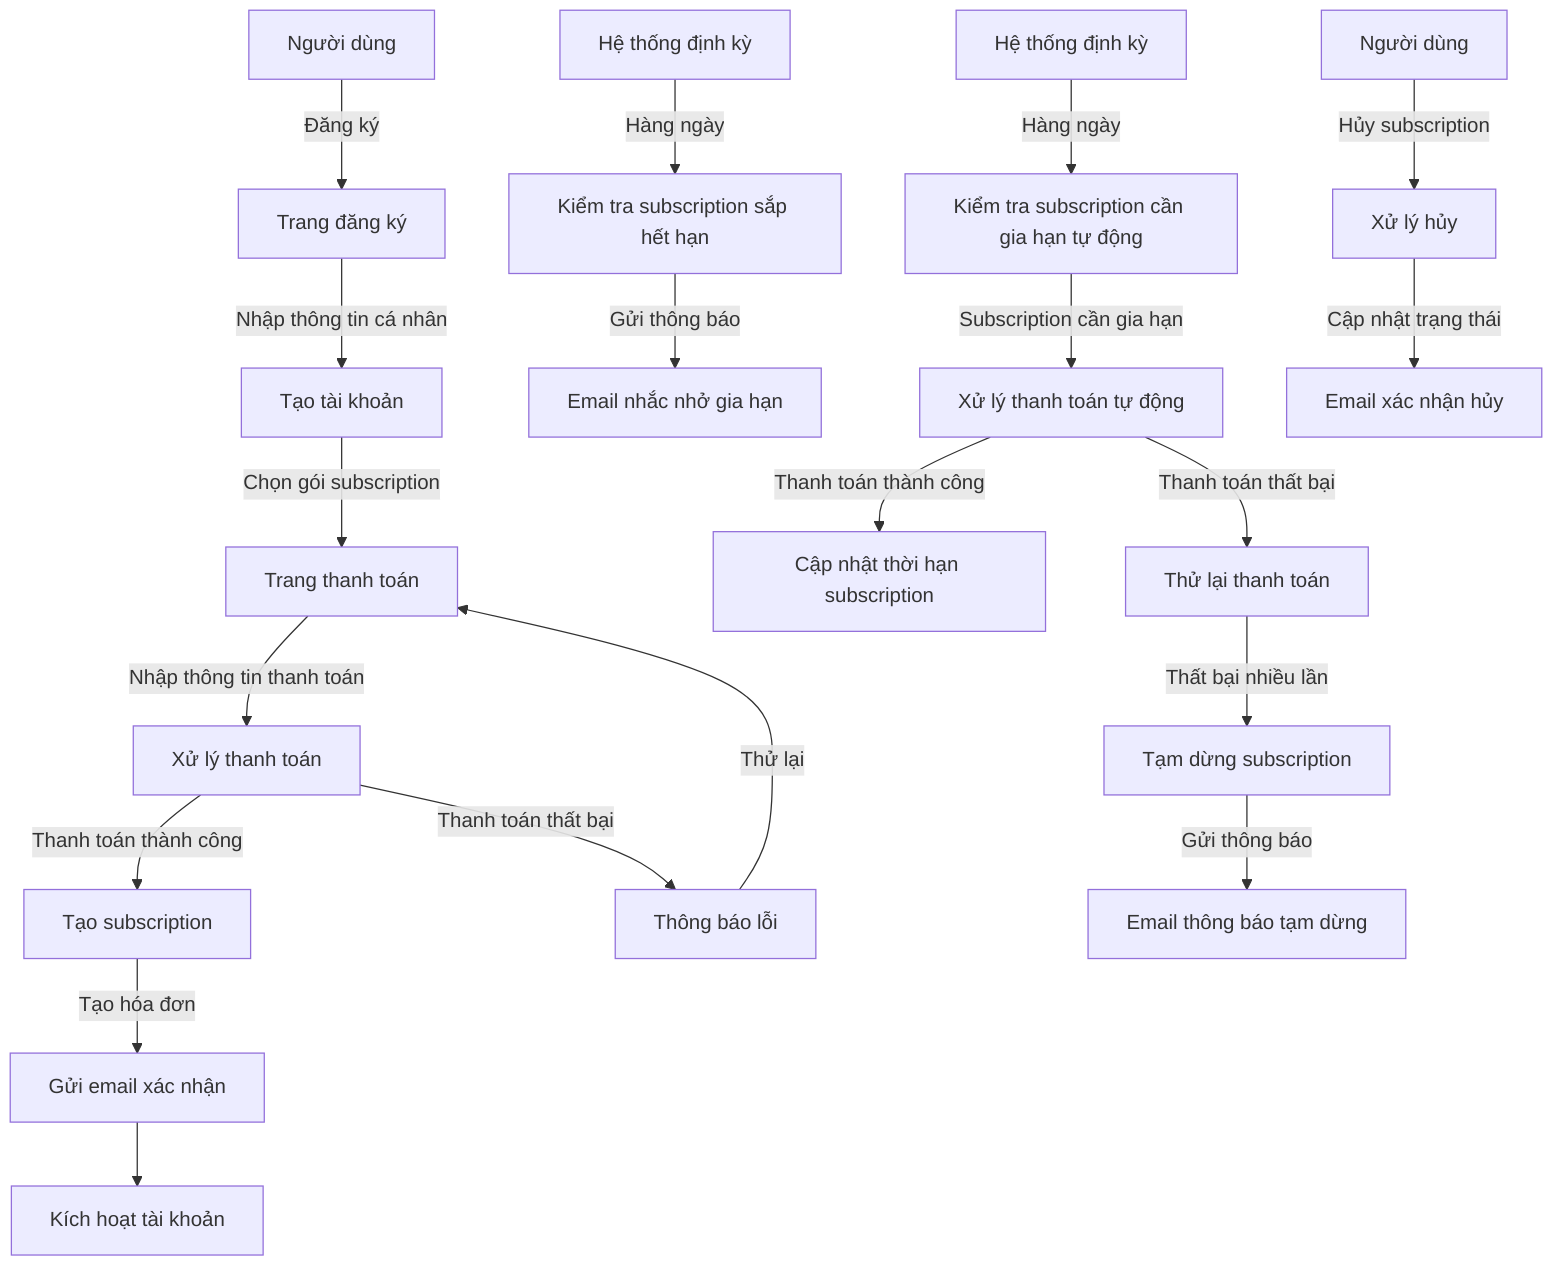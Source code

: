 flowchart TD
    A[Người dùng] -->|Đăng ký| B[Trang đăng ký]
    B -->|Nhập thông tin cá nhân| C[Tạo tài khoản]
    C -->|Chọn gói subscription| D[Trang thanh toán]
    D -->|Nhập thông tin thanh toán| E[Xử lý thanh toán]
    
    E -->|Thanh toán thành công| F[Tạo subscription]
    E -->|Thanh toán thất bại| G[Thông báo lỗi]
    G -->|Thử lại| D
    
    F -->|Tạo hóa đơn| H[Gửi email xác nhận]
    H --> I[Kích hoạt tài khoản]
    
    J[Hệ thống định kỳ] -->|Hàng ngày| K[Kiểm tra subscription sắp hết hạn]
    K -->|Gửi thông báo| L[Email nhắc nhở gia hạn]
    
    M[Hệ thống định kỳ] -->|Hàng ngày| N[Kiểm tra subscription cần gia hạn tự động]
    N -->|Subscription cần gia hạn| O[Xử lý thanh toán tự động]
    
    O -->|Thanh toán thành công| P[Cập nhật thời hạn subscription]
    O -->|Thanh toán thất bại| Q[Thử lại thanh toán]
    
    Q -->|Thất bại nhiều lần| R[Tạm dừng subscription]
    R -->|Gửi thông báo| S[Email thông báo tạm dừng]
    
    T[Người dùng] -->|Hủy subscription| U[Xử lý hủy]
    U -->|Cập nhật trạng thái| V[Email xác nhận hủy]